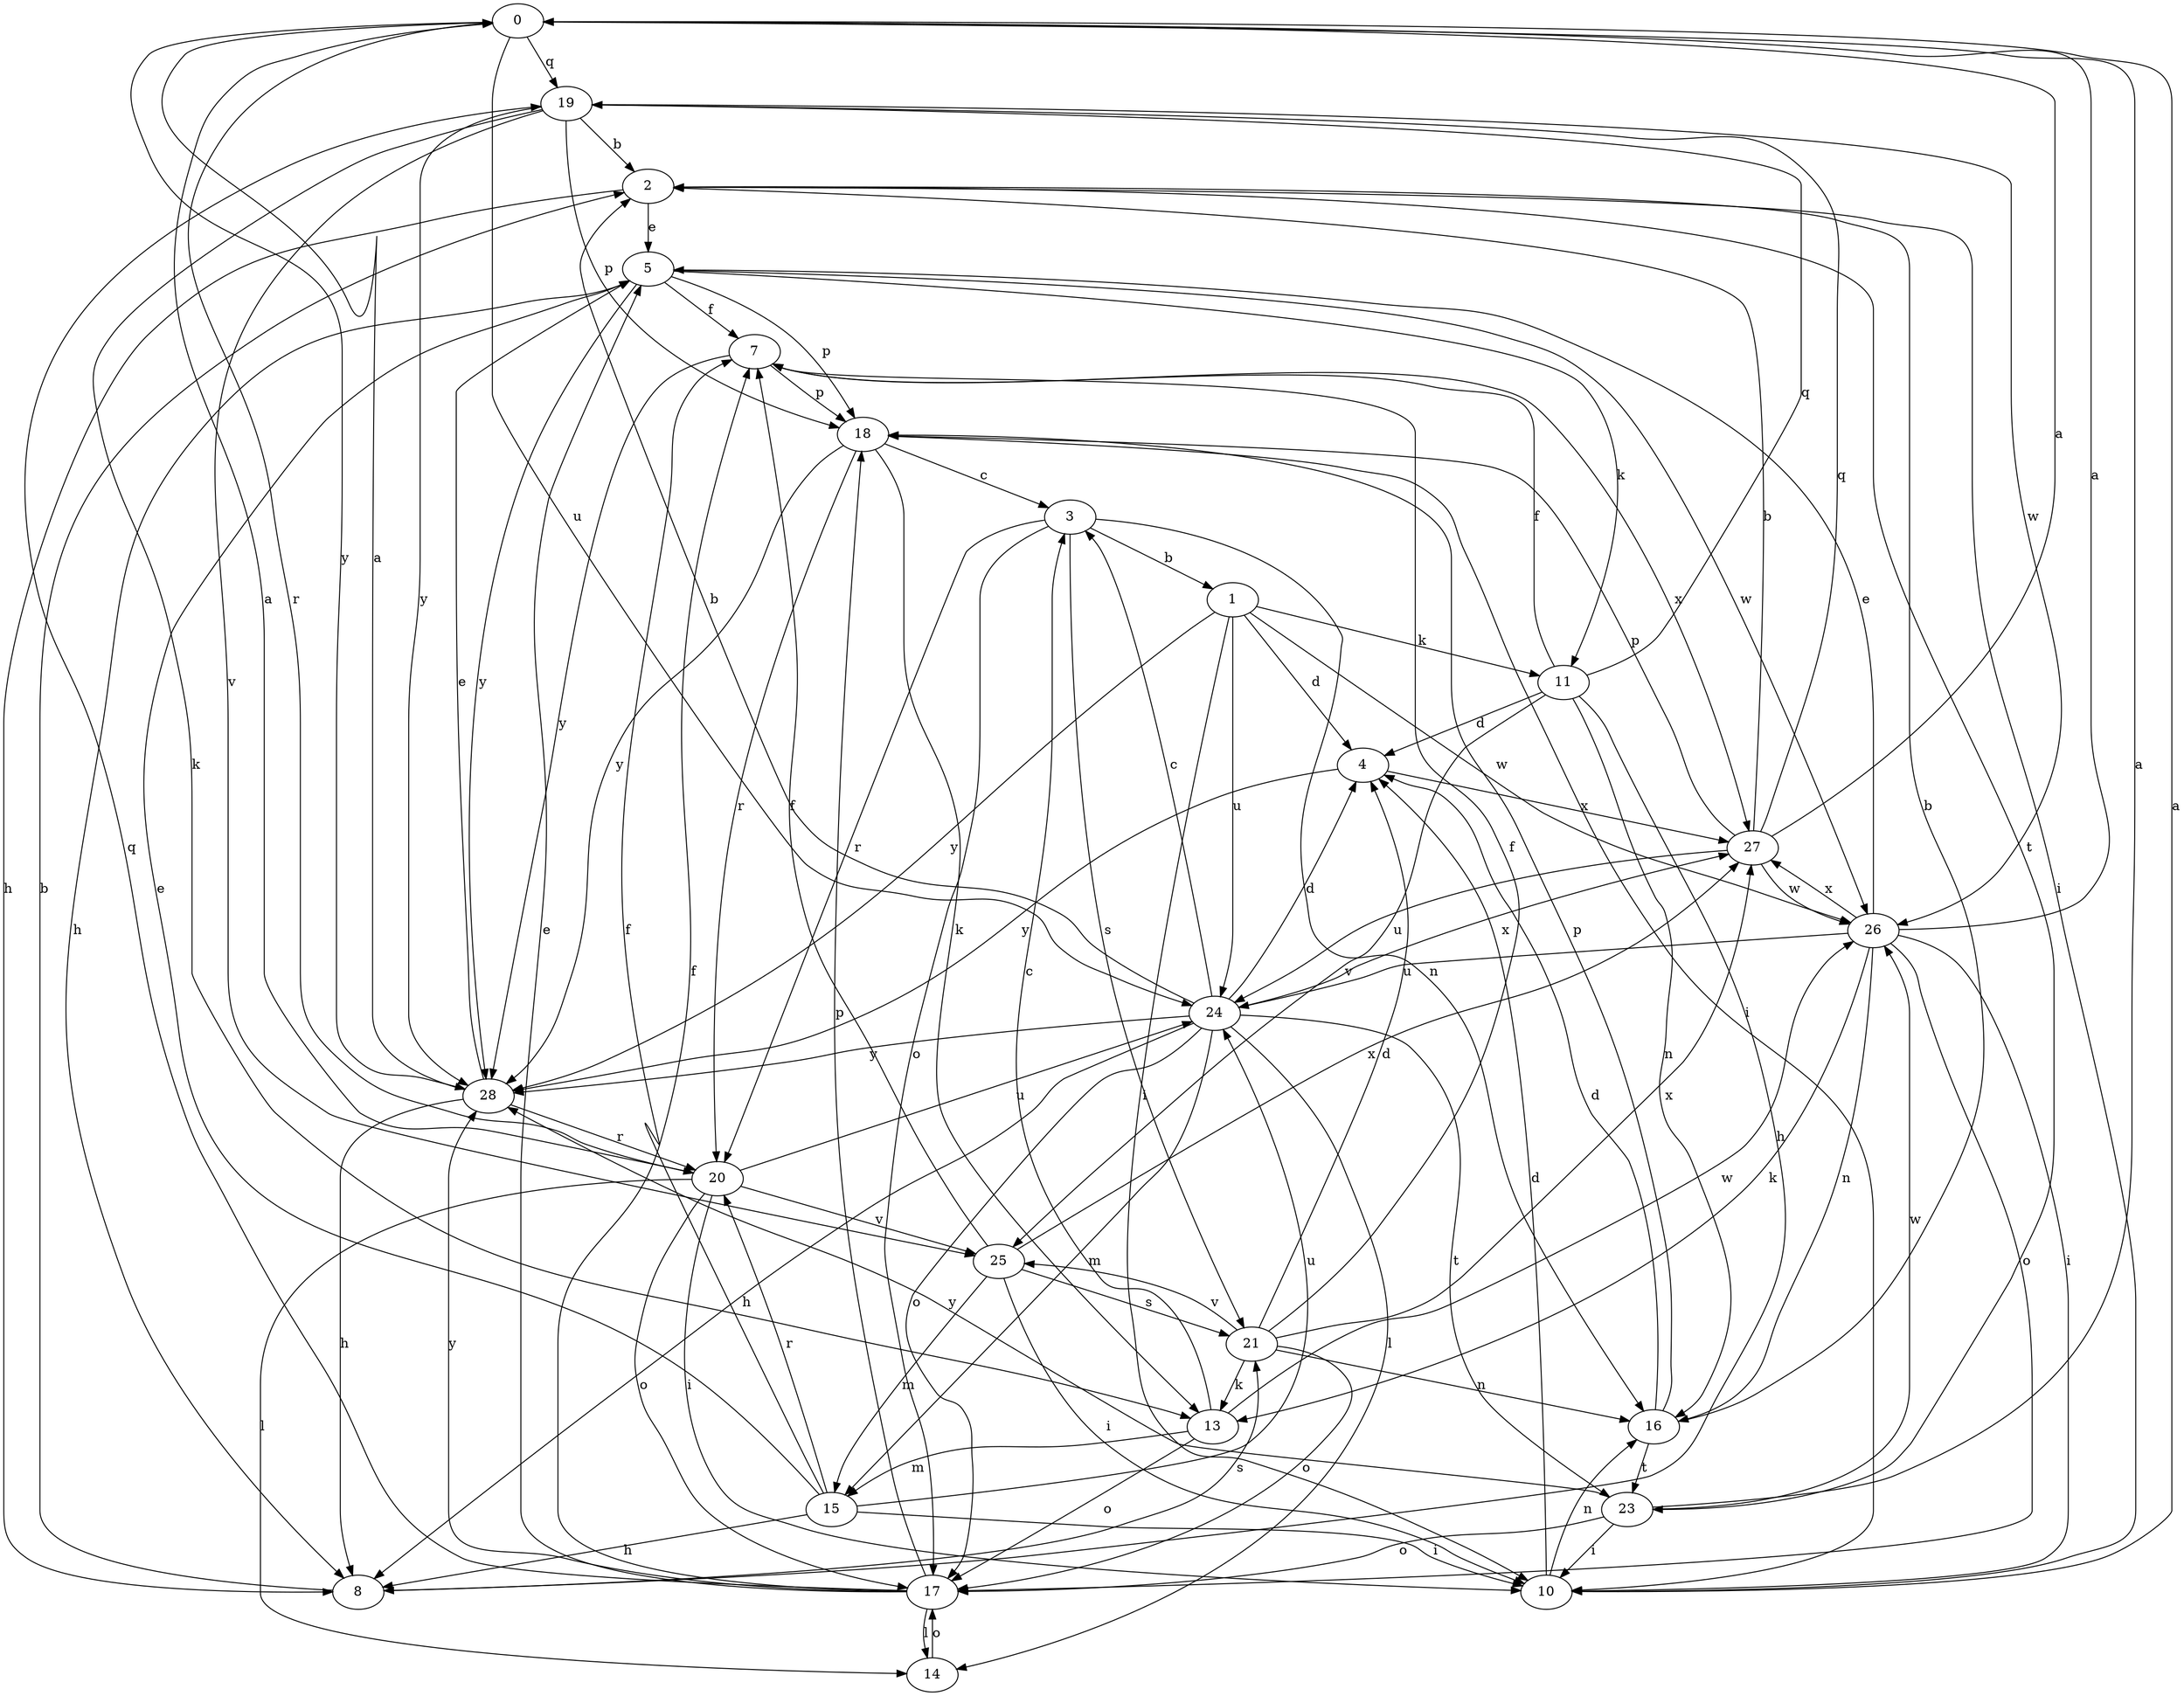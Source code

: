strict digraph  {
0;
1;
2;
3;
4;
5;
7;
8;
10;
11;
13;
14;
15;
16;
17;
18;
19;
20;
21;
23;
24;
25;
26;
27;
28;
0 -> 19  [label=q];
0 -> 20  [label=r];
0 -> 24  [label=u];
0 -> 28  [label=y];
1 -> 4  [label=d];
1 -> 10  [label=i];
1 -> 11  [label=k];
1 -> 24  [label=u];
1 -> 26  [label=w];
1 -> 28  [label=y];
2 -> 5  [label=e];
2 -> 8  [label=h];
2 -> 10  [label=i];
2 -> 23  [label=t];
3 -> 1  [label=b];
3 -> 16  [label=n];
3 -> 17  [label=o];
3 -> 20  [label=r];
3 -> 21  [label=s];
4 -> 27  [label=x];
4 -> 28  [label=y];
5 -> 7  [label=f];
5 -> 8  [label=h];
5 -> 11  [label=k];
5 -> 18  [label=p];
5 -> 26  [label=w];
5 -> 28  [label=y];
7 -> 18  [label=p];
7 -> 27  [label=x];
7 -> 28  [label=y];
8 -> 2  [label=b];
8 -> 21  [label=s];
10 -> 0  [label=a];
10 -> 4  [label=d];
10 -> 16  [label=n];
11 -> 4  [label=d];
11 -> 7  [label=f];
11 -> 8  [label=h];
11 -> 16  [label=n];
11 -> 19  [label=q];
11 -> 25  [label=v];
13 -> 3  [label=c];
13 -> 15  [label=m];
13 -> 17  [label=o];
13 -> 26  [label=w];
14 -> 17  [label=o];
15 -> 5  [label=e];
15 -> 7  [label=f];
15 -> 8  [label=h];
15 -> 10  [label=i];
15 -> 20  [label=r];
15 -> 24  [label=u];
16 -> 2  [label=b];
16 -> 4  [label=d];
16 -> 18  [label=p];
16 -> 23  [label=t];
17 -> 5  [label=e];
17 -> 7  [label=f];
17 -> 14  [label=l];
17 -> 18  [label=p];
17 -> 19  [label=q];
17 -> 28  [label=y];
18 -> 3  [label=c];
18 -> 10  [label=i];
18 -> 13  [label=k];
18 -> 20  [label=r];
18 -> 28  [label=y];
19 -> 2  [label=b];
19 -> 13  [label=k];
19 -> 18  [label=p];
19 -> 25  [label=v];
19 -> 26  [label=w];
19 -> 28  [label=y];
20 -> 0  [label=a];
20 -> 10  [label=i];
20 -> 14  [label=l];
20 -> 17  [label=o];
20 -> 24  [label=u];
20 -> 25  [label=v];
21 -> 4  [label=d];
21 -> 7  [label=f];
21 -> 13  [label=k];
21 -> 16  [label=n];
21 -> 17  [label=o];
21 -> 25  [label=v];
21 -> 27  [label=x];
23 -> 0  [label=a];
23 -> 10  [label=i];
23 -> 17  [label=o];
23 -> 26  [label=w];
23 -> 28  [label=y];
24 -> 2  [label=b];
24 -> 3  [label=c];
24 -> 4  [label=d];
24 -> 8  [label=h];
24 -> 14  [label=l];
24 -> 15  [label=m];
24 -> 17  [label=o];
24 -> 23  [label=t];
24 -> 27  [label=x];
24 -> 28  [label=y];
25 -> 7  [label=f];
25 -> 10  [label=i];
25 -> 15  [label=m];
25 -> 21  [label=s];
25 -> 27  [label=x];
26 -> 0  [label=a];
26 -> 5  [label=e];
26 -> 10  [label=i];
26 -> 13  [label=k];
26 -> 16  [label=n];
26 -> 17  [label=o];
26 -> 24  [label=u];
26 -> 27  [label=x];
27 -> 0  [label=a];
27 -> 2  [label=b];
27 -> 18  [label=p];
27 -> 19  [label=q];
27 -> 24  [label=u];
27 -> 26  [label=w];
28 -> 0  [label=a];
28 -> 5  [label=e];
28 -> 8  [label=h];
28 -> 20  [label=r];
}
